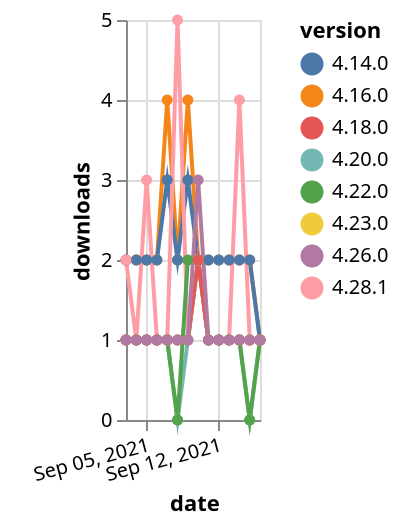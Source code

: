 {"$schema": "https://vega.github.io/schema/vega-lite/v5.json", "description": "A simple bar chart with embedded data.", "data": {"values": [{"date": "2021-09-03", "total": 2512, "delta": 2, "version": "4.16.0"}, {"date": "2021-09-04", "total": 2514, "delta": 2, "version": "4.16.0"}, {"date": "2021-09-05", "total": 2516, "delta": 2, "version": "4.16.0"}, {"date": "2021-09-06", "total": 2518, "delta": 2, "version": "4.16.0"}, {"date": "2021-09-07", "total": 2522, "delta": 4, "version": "4.16.0"}, {"date": "2021-09-08", "total": 2524, "delta": 2, "version": "4.16.0"}, {"date": "2021-09-09", "total": 2528, "delta": 4, "version": "4.16.0"}, {"date": "2021-09-10", "total": 2530, "delta": 2, "version": "4.16.0"}, {"date": "2021-09-11", "total": 2532, "delta": 2, "version": "4.16.0"}, {"date": "2021-09-12", "total": 2534, "delta": 2, "version": "4.16.0"}, {"date": "2021-09-13", "total": 2536, "delta": 2, "version": "4.16.0"}, {"date": "2021-09-14", "total": 2538, "delta": 2, "version": "4.16.0"}, {"date": "2021-09-15", "total": 2540, "delta": 2, "version": "4.16.0"}, {"date": "2021-09-16", "total": 2541, "delta": 1, "version": "4.16.0"}, {"date": "2021-09-03", "total": 2362, "delta": 2, "version": "4.14.0"}, {"date": "2021-09-04", "total": 2364, "delta": 2, "version": "4.14.0"}, {"date": "2021-09-05", "total": 2366, "delta": 2, "version": "4.14.0"}, {"date": "2021-09-06", "total": 2368, "delta": 2, "version": "4.14.0"}, {"date": "2021-09-07", "total": 2371, "delta": 3, "version": "4.14.0"}, {"date": "2021-09-08", "total": 2373, "delta": 2, "version": "4.14.0"}, {"date": "2021-09-09", "total": 2376, "delta": 3, "version": "4.14.0"}, {"date": "2021-09-10", "total": 2378, "delta": 2, "version": "4.14.0"}, {"date": "2021-09-11", "total": 2380, "delta": 2, "version": "4.14.0"}, {"date": "2021-09-12", "total": 2382, "delta": 2, "version": "4.14.0"}, {"date": "2021-09-13", "total": 2384, "delta": 2, "version": "4.14.0"}, {"date": "2021-09-14", "total": 2386, "delta": 2, "version": "4.14.0"}, {"date": "2021-09-15", "total": 2388, "delta": 2, "version": "4.14.0"}, {"date": "2021-09-16", "total": 2389, "delta": 1, "version": "4.14.0"}, {"date": "2021-09-03", "total": 127, "delta": 2, "version": "4.28.1"}, {"date": "2021-09-04", "total": 128, "delta": 1, "version": "4.28.1"}, {"date": "2021-09-05", "total": 131, "delta": 3, "version": "4.28.1"}, {"date": "2021-09-06", "total": 132, "delta": 1, "version": "4.28.1"}, {"date": "2021-09-07", "total": 133, "delta": 1, "version": "4.28.1"}, {"date": "2021-09-08", "total": 138, "delta": 5, "version": "4.28.1"}, {"date": "2021-09-09", "total": 139, "delta": 1, "version": "4.28.1"}, {"date": "2021-09-10", "total": 141, "delta": 2, "version": "4.28.1"}, {"date": "2021-09-11", "total": 142, "delta": 1, "version": "4.28.1"}, {"date": "2021-09-12", "total": 143, "delta": 1, "version": "4.28.1"}, {"date": "2021-09-13", "total": 144, "delta": 1, "version": "4.28.1"}, {"date": "2021-09-14", "total": 148, "delta": 4, "version": "4.28.1"}, {"date": "2021-09-15", "total": 149, "delta": 1, "version": "4.28.1"}, {"date": "2021-09-16", "total": 150, "delta": 1, "version": "4.28.1"}, {"date": "2021-09-03", "total": 176, "delta": 1, "version": "4.23.0"}, {"date": "2021-09-04", "total": 177, "delta": 1, "version": "4.23.0"}, {"date": "2021-09-05", "total": 178, "delta": 1, "version": "4.23.0"}, {"date": "2021-09-06", "total": 179, "delta": 1, "version": "4.23.0"}, {"date": "2021-09-07", "total": 180, "delta": 1, "version": "4.23.0"}, {"date": "2021-09-08", "total": 181, "delta": 1, "version": "4.23.0"}, {"date": "2021-09-09", "total": 182, "delta": 1, "version": "4.23.0"}, {"date": "2021-09-10", "total": 184, "delta": 2, "version": "4.23.0"}, {"date": "2021-09-11", "total": 185, "delta": 1, "version": "4.23.0"}, {"date": "2021-09-12", "total": 186, "delta": 1, "version": "4.23.0"}, {"date": "2021-09-13", "total": 187, "delta": 1, "version": "4.23.0"}, {"date": "2021-09-14", "total": 188, "delta": 1, "version": "4.23.0"}, {"date": "2021-09-15", "total": 189, "delta": 1, "version": "4.23.0"}, {"date": "2021-09-16", "total": 190, "delta": 1, "version": "4.23.0"}, {"date": "2021-09-03", "total": 216, "delta": 1, "version": "4.20.0"}, {"date": "2021-09-04", "total": 217, "delta": 1, "version": "4.20.0"}, {"date": "2021-09-05", "total": 218, "delta": 1, "version": "4.20.0"}, {"date": "2021-09-06", "total": 219, "delta": 1, "version": "4.20.0"}, {"date": "2021-09-07", "total": 220, "delta": 1, "version": "4.20.0"}, {"date": "2021-09-08", "total": 220, "delta": 0, "version": "4.20.0"}, {"date": "2021-09-09", "total": 221, "delta": 1, "version": "4.20.0"}, {"date": "2021-09-10", "total": 223, "delta": 2, "version": "4.20.0"}, {"date": "2021-09-11", "total": 224, "delta": 1, "version": "4.20.0"}, {"date": "2021-09-12", "total": 225, "delta": 1, "version": "4.20.0"}, {"date": "2021-09-13", "total": 226, "delta": 1, "version": "4.20.0"}, {"date": "2021-09-14", "total": 227, "delta": 1, "version": "4.20.0"}, {"date": "2021-09-15", "total": 227, "delta": 0, "version": "4.20.0"}, {"date": "2021-09-16", "total": 228, "delta": 1, "version": "4.20.0"}, {"date": "2021-09-03", "total": 223, "delta": 1, "version": "4.22.0"}, {"date": "2021-09-04", "total": 224, "delta": 1, "version": "4.22.0"}, {"date": "2021-09-05", "total": 225, "delta": 1, "version": "4.22.0"}, {"date": "2021-09-06", "total": 226, "delta": 1, "version": "4.22.0"}, {"date": "2021-09-07", "total": 227, "delta": 1, "version": "4.22.0"}, {"date": "2021-09-08", "total": 227, "delta": 0, "version": "4.22.0"}, {"date": "2021-09-09", "total": 229, "delta": 2, "version": "4.22.0"}, {"date": "2021-09-10", "total": 231, "delta": 2, "version": "4.22.0"}, {"date": "2021-09-11", "total": 232, "delta": 1, "version": "4.22.0"}, {"date": "2021-09-12", "total": 233, "delta": 1, "version": "4.22.0"}, {"date": "2021-09-13", "total": 234, "delta": 1, "version": "4.22.0"}, {"date": "2021-09-14", "total": 235, "delta": 1, "version": "4.22.0"}, {"date": "2021-09-15", "total": 235, "delta": 0, "version": "4.22.0"}, {"date": "2021-09-16", "total": 236, "delta": 1, "version": "4.22.0"}, {"date": "2021-09-03", "total": 269, "delta": 1, "version": "4.18.0"}, {"date": "2021-09-04", "total": 270, "delta": 1, "version": "4.18.0"}, {"date": "2021-09-05", "total": 271, "delta": 1, "version": "4.18.0"}, {"date": "2021-09-06", "total": 272, "delta": 1, "version": "4.18.0"}, {"date": "2021-09-07", "total": 273, "delta": 1, "version": "4.18.0"}, {"date": "2021-09-08", "total": 274, "delta": 1, "version": "4.18.0"}, {"date": "2021-09-09", "total": 275, "delta": 1, "version": "4.18.0"}, {"date": "2021-09-10", "total": 277, "delta": 2, "version": "4.18.0"}, {"date": "2021-09-11", "total": 278, "delta": 1, "version": "4.18.0"}, {"date": "2021-09-12", "total": 279, "delta": 1, "version": "4.18.0"}, {"date": "2021-09-13", "total": 280, "delta": 1, "version": "4.18.0"}, {"date": "2021-09-14", "total": 281, "delta": 1, "version": "4.18.0"}, {"date": "2021-09-15", "total": 282, "delta": 1, "version": "4.18.0"}, {"date": "2021-09-16", "total": 283, "delta": 1, "version": "4.18.0"}, {"date": "2021-09-03", "total": 225, "delta": 1, "version": "4.26.0"}, {"date": "2021-09-04", "total": 226, "delta": 1, "version": "4.26.0"}, {"date": "2021-09-05", "total": 227, "delta": 1, "version": "4.26.0"}, {"date": "2021-09-06", "total": 228, "delta": 1, "version": "4.26.0"}, {"date": "2021-09-07", "total": 229, "delta": 1, "version": "4.26.0"}, {"date": "2021-09-08", "total": 230, "delta": 1, "version": "4.26.0"}, {"date": "2021-09-09", "total": 231, "delta": 1, "version": "4.26.0"}, {"date": "2021-09-10", "total": 234, "delta": 3, "version": "4.26.0"}, {"date": "2021-09-11", "total": 235, "delta": 1, "version": "4.26.0"}, {"date": "2021-09-12", "total": 236, "delta": 1, "version": "4.26.0"}, {"date": "2021-09-13", "total": 237, "delta": 1, "version": "4.26.0"}, {"date": "2021-09-14", "total": 238, "delta": 1, "version": "4.26.0"}, {"date": "2021-09-15", "total": 239, "delta": 1, "version": "4.26.0"}, {"date": "2021-09-16", "total": 240, "delta": 1, "version": "4.26.0"}]}, "width": "container", "mark": {"type": "line", "point": {"filled": true}}, "encoding": {"x": {"field": "date", "type": "temporal", "timeUnit": "yearmonthdate", "title": "date", "axis": {"labelAngle": -15}}, "y": {"field": "delta", "type": "quantitative", "title": "downloads"}, "color": {"field": "version", "type": "nominal"}, "tooltip": {"field": "delta"}}}
